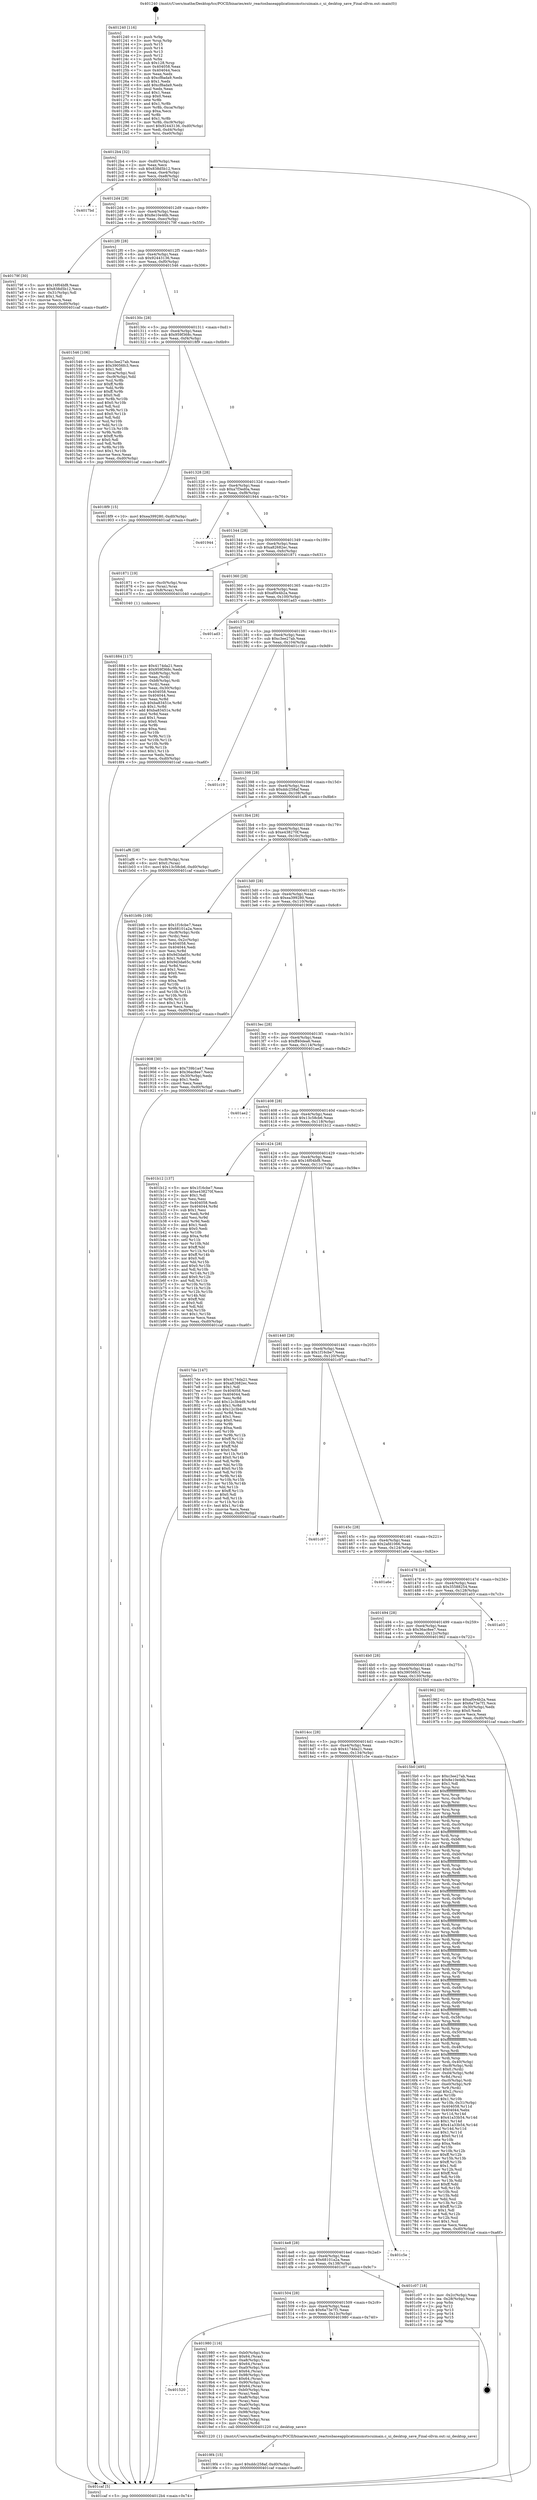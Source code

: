 digraph "0x401240" {
  label = "0x401240 (/mnt/c/Users/mathe/Desktop/tcc/POCII/binaries/extr_reactosbaseapplicationsmstscuimain.c_ui_desktop_save_Final-ollvm.out::main(0))"
  labelloc = "t"
  node[shape=record]

  Entry [label="",width=0.3,height=0.3,shape=circle,fillcolor=black,style=filled]
  "0x4012b4" [label="{
     0x4012b4 [32]\l
     | [instrs]\l
     &nbsp;&nbsp;0x4012b4 \<+6\>: mov -0xd0(%rbp),%eax\l
     &nbsp;&nbsp;0x4012ba \<+2\>: mov %eax,%ecx\l
     &nbsp;&nbsp;0x4012bc \<+6\>: sub $0x838d5b12,%ecx\l
     &nbsp;&nbsp;0x4012c2 \<+6\>: mov %eax,-0xe4(%rbp)\l
     &nbsp;&nbsp;0x4012c8 \<+6\>: mov %ecx,-0xe8(%rbp)\l
     &nbsp;&nbsp;0x4012ce \<+6\>: je 00000000004017bd \<main+0x57d\>\l
  }"]
  "0x4017bd" [label="{
     0x4017bd\l
  }", style=dashed]
  "0x4012d4" [label="{
     0x4012d4 [28]\l
     | [instrs]\l
     &nbsp;&nbsp;0x4012d4 \<+5\>: jmp 00000000004012d9 \<main+0x99\>\l
     &nbsp;&nbsp;0x4012d9 \<+6\>: mov -0xe4(%rbp),%eax\l
     &nbsp;&nbsp;0x4012df \<+5\>: sub $0x8e10e46b,%eax\l
     &nbsp;&nbsp;0x4012e4 \<+6\>: mov %eax,-0xec(%rbp)\l
     &nbsp;&nbsp;0x4012ea \<+6\>: je 000000000040179f \<main+0x55f\>\l
  }"]
  Exit [label="",width=0.3,height=0.3,shape=circle,fillcolor=black,style=filled,peripheries=2]
  "0x40179f" [label="{
     0x40179f [30]\l
     | [instrs]\l
     &nbsp;&nbsp;0x40179f \<+5\>: mov $0x16f04bf8,%eax\l
     &nbsp;&nbsp;0x4017a4 \<+5\>: mov $0x838d5b12,%ecx\l
     &nbsp;&nbsp;0x4017a9 \<+3\>: mov -0x31(%rbp),%dl\l
     &nbsp;&nbsp;0x4017ac \<+3\>: test $0x1,%dl\l
     &nbsp;&nbsp;0x4017af \<+3\>: cmovne %ecx,%eax\l
     &nbsp;&nbsp;0x4017b2 \<+6\>: mov %eax,-0xd0(%rbp)\l
     &nbsp;&nbsp;0x4017b8 \<+5\>: jmp 0000000000401caf \<main+0xa6f\>\l
  }"]
  "0x4012f0" [label="{
     0x4012f0 [28]\l
     | [instrs]\l
     &nbsp;&nbsp;0x4012f0 \<+5\>: jmp 00000000004012f5 \<main+0xb5\>\l
     &nbsp;&nbsp;0x4012f5 \<+6\>: mov -0xe4(%rbp),%eax\l
     &nbsp;&nbsp;0x4012fb \<+5\>: sub $0x92443136,%eax\l
     &nbsp;&nbsp;0x401300 \<+6\>: mov %eax,-0xf0(%rbp)\l
     &nbsp;&nbsp;0x401306 \<+6\>: je 0000000000401546 \<main+0x306\>\l
  }"]
  "0x4019f4" [label="{
     0x4019f4 [15]\l
     | [instrs]\l
     &nbsp;&nbsp;0x4019f4 \<+10\>: movl $0xddc258af,-0xd0(%rbp)\l
     &nbsp;&nbsp;0x4019fe \<+5\>: jmp 0000000000401caf \<main+0xa6f\>\l
  }"]
  "0x401546" [label="{
     0x401546 [106]\l
     | [instrs]\l
     &nbsp;&nbsp;0x401546 \<+5\>: mov $0xc3ee27ab,%eax\l
     &nbsp;&nbsp;0x40154b \<+5\>: mov $0x39056fc3,%ecx\l
     &nbsp;&nbsp;0x401550 \<+2\>: mov $0x1,%dl\l
     &nbsp;&nbsp;0x401552 \<+7\>: mov -0xca(%rbp),%sil\l
     &nbsp;&nbsp;0x401559 \<+7\>: mov -0xc9(%rbp),%dil\l
     &nbsp;&nbsp;0x401560 \<+3\>: mov %sil,%r8b\l
     &nbsp;&nbsp;0x401563 \<+4\>: xor $0xff,%r8b\l
     &nbsp;&nbsp;0x401567 \<+3\>: mov %dil,%r9b\l
     &nbsp;&nbsp;0x40156a \<+4\>: xor $0xff,%r9b\l
     &nbsp;&nbsp;0x40156e \<+3\>: xor $0x0,%dl\l
     &nbsp;&nbsp;0x401571 \<+3\>: mov %r8b,%r10b\l
     &nbsp;&nbsp;0x401574 \<+4\>: and $0x0,%r10b\l
     &nbsp;&nbsp;0x401578 \<+3\>: and %dl,%sil\l
     &nbsp;&nbsp;0x40157b \<+3\>: mov %r9b,%r11b\l
     &nbsp;&nbsp;0x40157e \<+4\>: and $0x0,%r11b\l
     &nbsp;&nbsp;0x401582 \<+3\>: and %dl,%dil\l
     &nbsp;&nbsp;0x401585 \<+3\>: or %sil,%r10b\l
     &nbsp;&nbsp;0x401588 \<+3\>: or %dil,%r11b\l
     &nbsp;&nbsp;0x40158b \<+3\>: xor %r11b,%r10b\l
     &nbsp;&nbsp;0x40158e \<+3\>: or %r9b,%r8b\l
     &nbsp;&nbsp;0x401591 \<+4\>: xor $0xff,%r8b\l
     &nbsp;&nbsp;0x401595 \<+3\>: or $0x0,%dl\l
     &nbsp;&nbsp;0x401598 \<+3\>: and %dl,%r8b\l
     &nbsp;&nbsp;0x40159b \<+3\>: or %r8b,%r10b\l
     &nbsp;&nbsp;0x40159e \<+4\>: test $0x1,%r10b\l
     &nbsp;&nbsp;0x4015a2 \<+3\>: cmovne %ecx,%eax\l
     &nbsp;&nbsp;0x4015a5 \<+6\>: mov %eax,-0xd0(%rbp)\l
     &nbsp;&nbsp;0x4015ab \<+5\>: jmp 0000000000401caf \<main+0xa6f\>\l
  }"]
  "0x40130c" [label="{
     0x40130c [28]\l
     | [instrs]\l
     &nbsp;&nbsp;0x40130c \<+5\>: jmp 0000000000401311 \<main+0xd1\>\l
     &nbsp;&nbsp;0x401311 \<+6\>: mov -0xe4(%rbp),%eax\l
     &nbsp;&nbsp;0x401317 \<+5\>: sub $0x959f368c,%eax\l
     &nbsp;&nbsp;0x40131c \<+6\>: mov %eax,-0xf4(%rbp)\l
     &nbsp;&nbsp;0x401322 \<+6\>: je 00000000004018f9 \<main+0x6b9\>\l
  }"]
  "0x401caf" [label="{
     0x401caf [5]\l
     | [instrs]\l
     &nbsp;&nbsp;0x401caf \<+5\>: jmp 00000000004012b4 \<main+0x74\>\l
  }"]
  "0x401240" [label="{
     0x401240 [116]\l
     | [instrs]\l
     &nbsp;&nbsp;0x401240 \<+1\>: push %rbp\l
     &nbsp;&nbsp;0x401241 \<+3\>: mov %rsp,%rbp\l
     &nbsp;&nbsp;0x401244 \<+2\>: push %r15\l
     &nbsp;&nbsp;0x401246 \<+2\>: push %r14\l
     &nbsp;&nbsp;0x401248 \<+2\>: push %r13\l
     &nbsp;&nbsp;0x40124a \<+2\>: push %r12\l
     &nbsp;&nbsp;0x40124c \<+1\>: push %rbx\l
     &nbsp;&nbsp;0x40124d \<+7\>: sub $0x128,%rsp\l
     &nbsp;&nbsp;0x401254 \<+7\>: mov 0x404058,%eax\l
     &nbsp;&nbsp;0x40125b \<+7\>: mov 0x404044,%ecx\l
     &nbsp;&nbsp;0x401262 \<+2\>: mov %eax,%edx\l
     &nbsp;&nbsp;0x401264 \<+6\>: sub $0xcf8ada9,%edx\l
     &nbsp;&nbsp;0x40126a \<+3\>: sub $0x1,%edx\l
     &nbsp;&nbsp;0x40126d \<+6\>: add $0xcf8ada9,%edx\l
     &nbsp;&nbsp;0x401273 \<+3\>: imul %edx,%eax\l
     &nbsp;&nbsp;0x401276 \<+3\>: and $0x1,%eax\l
     &nbsp;&nbsp;0x401279 \<+3\>: cmp $0x0,%eax\l
     &nbsp;&nbsp;0x40127c \<+4\>: sete %r8b\l
     &nbsp;&nbsp;0x401280 \<+4\>: and $0x1,%r8b\l
     &nbsp;&nbsp;0x401284 \<+7\>: mov %r8b,-0xca(%rbp)\l
     &nbsp;&nbsp;0x40128b \<+3\>: cmp $0xa,%ecx\l
     &nbsp;&nbsp;0x40128e \<+4\>: setl %r8b\l
     &nbsp;&nbsp;0x401292 \<+4\>: and $0x1,%r8b\l
     &nbsp;&nbsp;0x401296 \<+7\>: mov %r8b,-0xc9(%rbp)\l
     &nbsp;&nbsp;0x40129d \<+10\>: movl $0x92443136,-0xd0(%rbp)\l
     &nbsp;&nbsp;0x4012a7 \<+6\>: mov %edi,-0xd4(%rbp)\l
     &nbsp;&nbsp;0x4012ad \<+7\>: mov %rsi,-0xe0(%rbp)\l
  }"]
  "0x401520" [label="{
     0x401520\l
  }", style=dashed]
  "0x4018f9" [label="{
     0x4018f9 [15]\l
     | [instrs]\l
     &nbsp;&nbsp;0x4018f9 \<+10\>: movl $0xea399280,-0xd0(%rbp)\l
     &nbsp;&nbsp;0x401903 \<+5\>: jmp 0000000000401caf \<main+0xa6f\>\l
  }"]
  "0x401328" [label="{
     0x401328 [28]\l
     | [instrs]\l
     &nbsp;&nbsp;0x401328 \<+5\>: jmp 000000000040132d \<main+0xed\>\l
     &nbsp;&nbsp;0x40132d \<+6\>: mov -0xe4(%rbp),%eax\l
     &nbsp;&nbsp;0x401333 \<+5\>: sub $0xa7f3ed0a,%eax\l
     &nbsp;&nbsp;0x401338 \<+6\>: mov %eax,-0xf8(%rbp)\l
     &nbsp;&nbsp;0x40133e \<+6\>: je 0000000000401944 \<main+0x704\>\l
  }"]
  "0x401980" [label="{
     0x401980 [116]\l
     | [instrs]\l
     &nbsp;&nbsp;0x401980 \<+7\>: mov -0xb0(%rbp),%rax\l
     &nbsp;&nbsp;0x401987 \<+6\>: movl $0x64,(%rax)\l
     &nbsp;&nbsp;0x40198d \<+7\>: mov -0xa8(%rbp),%rax\l
     &nbsp;&nbsp;0x401994 \<+6\>: movl $0x64,(%rax)\l
     &nbsp;&nbsp;0x40199a \<+7\>: mov -0xa0(%rbp),%rax\l
     &nbsp;&nbsp;0x4019a1 \<+6\>: movl $0x64,(%rax)\l
     &nbsp;&nbsp;0x4019a7 \<+7\>: mov -0x98(%rbp),%rax\l
     &nbsp;&nbsp;0x4019ae \<+6\>: movl $0x64,(%rax)\l
     &nbsp;&nbsp;0x4019b4 \<+7\>: mov -0x90(%rbp),%rax\l
     &nbsp;&nbsp;0x4019bb \<+6\>: movl $0x64,(%rax)\l
     &nbsp;&nbsp;0x4019c1 \<+7\>: mov -0xb0(%rbp),%rax\l
     &nbsp;&nbsp;0x4019c8 \<+2\>: mov (%rax),%edi\l
     &nbsp;&nbsp;0x4019ca \<+7\>: mov -0xa8(%rbp),%rax\l
     &nbsp;&nbsp;0x4019d1 \<+2\>: mov (%rax),%esi\l
     &nbsp;&nbsp;0x4019d3 \<+7\>: mov -0xa0(%rbp),%rax\l
     &nbsp;&nbsp;0x4019da \<+2\>: mov (%rax),%edx\l
     &nbsp;&nbsp;0x4019dc \<+7\>: mov -0x98(%rbp),%rax\l
     &nbsp;&nbsp;0x4019e3 \<+2\>: mov (%rax),%ecx\l
     &nbsp;&nbsp;0x4019e5 \<+7\>: mov -0x90(%rbp),%rax\l
     &nbsp;&nbsp;0x4019ec \<+3\>: mov (%rax),%r8d\l
     &nbsp;&nbsp;0x4019ef \<+5\>: call 0000000000401220 \<ui_desktop_save\>\l
     | [calls]\l
     &nbsp;&nbsp;0x401220 \{1\} (/mnt/c/Users/mathe/Desktop/tcc/POCII/binaries/extr_reactosbaseapplicationsmstscuimain.c_ui_desktop_save_Final-ollvm.out::ui_desktop_save)\l
  }"]
  "0x401944" [label="{
     0x401944\l
  }", style=dashed]
  "0x401344" [label="{
     0x401344 [28]\l
     | [instrs]\l
     &nbsp;&nbsp;0x401344 \<+5\>: jmp 0000000000401349 \<main+0x109\>\l
     &nbsp;&nbsp;0x401349 \<+6\>: mov -0xe4(%rbp),%eax\l
     &nbsp;&nbsp;0x40134f \<+5\>: sub $0xa82682ec,%eax\l
     &nbsp;&nbsp;0x401354 \<+6\>: mov %eax,-0xfc(%rbp)\l
     &nbsp;&nbsp;0x40135a \<+6\>: je 0000000000401871 \<main+0x631\>\l
  }"]
  "0x401504" [label="{
     0x401504 [28]\l
     | [instrs]\l
     &nbsp;&nbsp;0x401504 \<+5\>: jmp 0000000000401509 \<main+0x2c9\>\l
     &nbsp;&nbsp;0x401509 \<+6\>: mov -0xe4(%rbp),%eax\l
     &nbsp;&nbsp;0x40150f \<+5\>: sub $0x6a73e7f1,%eax\l
     &nbsp;&nbsp;0x401514 \<+6\>: mov %eax,-0x13c(%rbp)\l
     &nbsp;&nbsp;0x40151a \<+6\>: je 0000000000401980 \<main+0x740\>\l
  }"]
  "0x401871" [label="{
     0x401871 [19]\l
     | [instrs]\l
     &nbsp;&nbsp;0x401871 \<+7\>: mov -0xc0(%rbp),%rax\l
     &nbsp;&nbsp;0x401878 \<+3\>: mov (%rax),%rax\l
     &nbsp;&nbsp;0x40187b \<+4\>: mov 0x8(%rax),%rdi\l
     &nbsp;&nbsp;0x40187f \<+5\>: call 0000000000401040 \<atoi@plt\>\l
     | [calls]\l
     &nbsp;&nbsp;0x401040 \{1\} (unknown)\l
  }"]
  "0x401360" [label="{
     0x401360 [28]\l
     | [instrs]\l
     &nbsp;&nbsp;0x401360 \<+5\>: jmp 0000000000401365 \<main+0x125\>\l
     &nbsp;&nbsp;0x401365 \<+6\>: mov -0xe4(%rbp),%eax\l
     &nbsp;&nbsp;0x40136b \<+5\>: sub $0xaf0e4b2a,%eax\l
     &nbsp;&nbsp;0x401370 \<+6\>: mov %eax,-0x100(%rbp)\l
     &nbsp;&nbsp;0x401376 \<+6\>: je 0000000000401ad3 \<main+0x893\>\l
  }"]
  "0x401c07" [label="{
     0x401c07 [18]\l
     | [instrs]\l
     &nbsp;&nbsp;0x401c07 \<+3\>: mov -0x2c(%rbp),%eax\l
     &nbsp;&nbsp;0x401c0a \<+4\>: lea -0x28(%rbp),%rsp\l
     &nbsp;&nbsp;0x401c0e \<+1\>: pop %rbx\l
     &nbsp;&nbsp;0x401c0f \<+2\>: pop %r12\l
     &nbsp;&nbsp;0x401c11 \<+2\>: pop %r13\l
     &nbsp;&nbsp;0x401c13 \<+2\>: pop %r14\l
     &nbsp;&nbsp;0x401c15 \<+2\>: pop %r15\l
     &nbsp;&nbsp;0x401c17 \<+1\>: pop %rbp\l
     &nbsp;&nbsp;0x401c18 \<+1\>: ret\l
  }"]
  "0x401ad3" [label="{
     0x401ad3\l
  }", style=dashed]
  "0x40137c" [label="{
     0x40137c [28]\l
     | [instrs]\l
     &nbsp;&nbsp;0x40137c \<+5\>: jmp 0000000000401381 \<main+0x141\>\l
     &nbsp;&nbsp;0x401381 \<+6\>: mov -0xe4(%rbp),%eax\l
     &nbsp;&nbsp;0x401387 \<+5\>: sub $0xc3ee27ab,%eax\l
     &nbsp;&nbsp;0x40138c \<+6\>: mov %eax,-0x104(%rbp)\l
     &nbsp;&nbsp;0x401392 \<+6\>: je 0000000000401c19 \<main+0x9d9\>\l
  }"]
  "0x4014e8" [label="{
     0x4014e8 [28]\l
     | [instrs]\l
     &nbsp;&nbsp;0x4014e8 \<+5\>: jmp 00000000004014ed \<main+0x2ad\>\l
     &nbsp;&nbsp;0x4014ed \<+6\>: mov -0xe4(%rbp),%eax\l
     &nbsp;&nbsp;0x4014f3 \<+5\>: sub $0x68101a2a,%eax\l
     &nbsp;&nbsp;0x4014f8 \<+6\>: mov %eax,-0x138(%rbp)\l
     &nbsp;&nbsp;0x4014fe \<+6\>: je 0000000000401c07 \<main+0x9c7\>\l
  }"]
  "0x401c19" [label="{
     0x401c19\l
  }", style=dashed]
  "0x401398" [label="{
     0x401398 [28]\l
     | [instrs]\l
     &nbsp;&nbsp;0x401398 \<+5\>: jmp 000000000040139d \<main+0x15d\>\l
     &nbsp;&nbsp;0x40139d \<+6\>: mov -0xe4(%rbp),%eax\l
     &nbsp;&nbsp;0x4013a3 \<+5\>: sub $0xddc258af,%eax\l
     &nbsp;&nbsp;0x4013a8 \<+6\>: mov %eax,-0x108(%rbp)\l
     &nbsp;&nbsp;0x4013ae \<+6\>: je 0000000000401af6 \<main+0x8b6\>\l
  }"]
  "0x401c5e" [label="{
     0x401c5e\l
  }", style=dashed]
  "0x401af6" [label="{
     0x401af6 [28]\l
     | [instrs]\l
     &nbsp;&nbsp;0x401af6 \<+7\>: mov -0xc8(%rbp),%rax\l
     &nbsp;&nbsp;0x401afd \<+6\>: movl $0x0,(%rax)\l
     &nbsp;&nbsp;0x401b03 \<+10\>: movl $0x13c58cb6,-0xd0(%rbp)\l
     &nbsp;&nbsp;0x401b0d \<+5\>: jmp 0000000000401caf \<main+0xa6f\>\l
  }"]
  "0x4013b4" [label="{
     0x4013b4 [28]\l
     | [instrs]\l
     &nbsp;&nbsp;0x4013b4 \<+5\>: jmp 00000000004013b9 \<main+0x179\>\l
     &nbsp;&nbsp;0x4013b9 \<+6\>: mov -0xe4(%rbp),%eax\l
     &nbsp;&nbsp;0x4013bf \<+5\>: sub $0xe438270f,%eax\l
     &nbsp;&nbsp;0x4013c4 \<+6\>: mov %eax,-0x10c(%rbp)\l
     &nbsp;&nbsp;0x4013ca \<+6\>: je 0000000000401b9b \<main+0x95b\>\l
  }"]
  "0x401884" [label="{
     0x401884 [117]\l
     | [instrs]\l
     &nbsp;&nbsp;0x401884 \<+5\>: mov $0x4174da21,%ecx\l
     &nbsp;&nbsp;0x401889 \<+5\>: mov $0x959f368c,%edx\l
     &nbsp;&nbsp;0x40188e \<+7\>: mov -0xb8(%rbp),%rdi\l
     &nbsp;&nbsp;0x401895 \<+2\>: mov %eax,(%rdi)\l
     &nbsp;&nbsp;0x401897 \<+7\>: mov -0xb8(%rbp),%rdi\l
     &nbsp;&nbsp;0x40189e \<+2\>: mov (%rdi),%eax\l
     &nbsp;&nbsp;0x4018a0 \<+3\>: mov %eax,-0x30(%rbp)\l
     &nbsp;&nbsp;0x4018a3 \<+7\>: mov 0x404058,%eax\l
     &nbsp;&nbsp;0x4018aa \<+7\>: mov 0x404044,%esi\l
     &nbsp;&nbsp;0x4018b1 \<+3\>: mov %eax,%r8d\l
     &nbsp;&nbsp;0x4018b4 \<+7\>: sub $0xba83451e,%r8d\l
     &nbsp;&nbsp;0x4018bb \<+4\>: sub $0x1,%r8d\l
     &nbsp;&nbsp;0x4018bf \<+7\>: add $0xba83451e,%r8d\l
     &nbsp;&nbsp;0x4018c6 \<+4\>: imul %r8d,%eax\l
     &nbsp;&nbsp;0x4018ca \<+3\>: and $0x1,%eax\l
     &nbsp;&nbsp;0x4018cd \<+3\>: cmp $0x0,%eax\l
     &nbsp;&nbsp;0x4018d0 \<+4\>: sete %r9b\l
     &nbsp;&nbsp;0x4018d4 \<+3\>: cmp $0xa,%esi\l
     &nbsp;&nbsp;0x4018d7 \<+4\>: setl %r10b\l
     &nbsp;&nbsp;0x4018db \<+3\>: mov %r9b,%r11b\l
     &nbsp;&nbsp;0x4018de \<+3\>: and %r10b,%r11b\l
     &nbsp;&nbsp;0x4018e1 \<+3\>: xor %r10b,%r9b\l
     &nbsp;&nbsp;0x4018e4 \<+3\>: or %r9b,%r11b\l
     &nbsp;&nbsp;0x4018e7 \<+4\>: test $0x1,%r11b\l
     &nbsp;&nbsp;0x4018eb \<+3\>: cmovne %edx,%ecx\l
     &nbsp;&nbsp;0x4018ee \<+6\>: mov %ecx,-0xd0(%rbp)\l
     &nbsp;&nbsp;0x4018f4 \<+5\>: jmp 0000000000401caf \<main+0xa6f\>\l
  }"]
  "0x401b9b" [label="{
     0x401b9b [108]\l
     | [instrs]\l
     &nbsp;&nbsp;0x401b9b \<+5\>: mov $0x1f16cbe7,%eax\l
     &nbsp;&nbsp;0x401ba0 \<+5\>: mov $0x68101a2a,%ecx\l
     &nbsp;&nbsp;0x401ba5 \<+7\>: mov -0xc8(%rbp),%rdx\l
     &nbsp;&nbsp;0x401bac \<+2\>: mov (%rdx),%esi\l
     &nbsp;&nbsp;0x401bae \<+3\>: mov %esi,-0x2c(%rbp)\l
     &nbsp;&nbsp;0x401bb1 \<+7\>: mov 0x404058,%esi\l
     &nbsp;&nbsp;0x401bb8 \<+7\>: mov 0x404044,%edi\l
     &nbsp;&nbsp;0x401bbf \<+3\>: mov %esi,%r8d\l
     &nbsp;&nbsp;0x401bc2 \<+7\>: sub $0x9d3da65c,%r8d\l
     &nbsp;&nbsp;0x401bc9 \<+4\>: sub $0x1,%r8d\l
     &nbsp;&nbsp;0x401bcd \<+7\>: add $0x9d3da65c,%r8d\l
     &nbsp;&nbsp;0x401bd4 \<+4\>: imul %r8d,%esi\l
     &nbsp;&nbsp;0x401bd8 \<+3\>: and $0x1,%esi\l
     &nbsp;&nbsp;0x401bdb \<+3\>: cmp $0x0,%esi\l
     &nbsp;&nbsp;0x401bde \<+4\>: sete %r9b\l
     &nbsp;&nbsp;0x401be2 \<+3\>: cmp $0xa,%edi\l
     &nbsp;&nbsp;0x401be5 \<+4\>: setl %r10b\l
     &nbsp;&nbsp;0x401be9 \<+3\>: mov %r9b,%r11b\l
     &nbsp;&nbsp;0x401bec \<+3\>: and %r10b,%r11b\l
     &nbsp;&nbsp;0x401bef \<+3\>: xor %r10b,%r9b\l
     &nbsp;&nbsp;0x401bf2 \<+3\>: or %r9b,%r11b\l
     &nbsp;&nbsp;0x401bf5 \<+4\>: test $0x1,%r11b\l
     &nbsp;&nbsp;0x401bf9 \<+3\>: cmovne %ecx,%eax\l
     &nbsp;&nbsp;0x401bfc \<+6\>: mov %eax,-0xd0(%rbp)\l
     &nbsp;&nbsp;0x401c02 \<+5\>: jmp 0000000000401caf \<main+0xa6f\>\l
  }"]
  "0x4013d0" [label="{
     0x4013d0 [28]\l
     | [instrs]\l
     &nbsp;&nbsp;0x4013d0 \<+5\>: jmp 00000000004013d5 \<main+0x195\>\l
     &nbsp;&nbsp;0x4013d5 \<+6\>: mov -0xe4(%rbp),%eax\l
     &nbsp;&nbsp;0x4013db \<+5\>: sub $0xea399280,%eax\l
     &nbsp;&nbsp;0x4013e0 \<+6\>: mov %eax,-0x110(%rbp)\l
     &nbsp;&nbsp;0x4013e6 \<+6\>: je 0000000000401908 \<main+0x6c8\>\l
  }"]
  "0x4014cc" [label="{
     0x4014cc [28]\l
     | [instrs]\l
     &nbsp;&nbsp;0x4014cc \<+5\>: jmp 00000000004014d1 \<main+0x291\>\l
     &nbsp;&nbsp;0x4014d1 \<+6\>: mov -0xe4(%rbp),%eax\l
     &nbsp;&nbsp;0x4014d7 \<+5\>: sub $0x4174da21,%eax\l
     &nbsp;&nbsp;0x4014dc \<+6\>: mov %eax,-0x134(%rbp)\l
     &nbsp;&nbsp;0x4014e2 \<+6\>: je 0000000000401c5e \<main+0xa1e\>\l
  }"]
  "0x401908" [label="{
     0x401908 [30]\l
     | [instrs]\l
     &nbsp;&nbsp;0x401908 \<+5\>: mov $0x739b1a47,%eax\l
     &nbsp;&nbsp;0x40190d \<+5\>: mov $0x36ac8ee7,%ecx\l
     &nbsp;&nbsp;0x401912 \<+3\>: mov -0x30(%rbp),%edx\l
     &nbsp;&nbsp;0x401915 \<+3\>: cmp $0x1,%edx\l
     &nbsp;&nbsp;0x401918 \<+3\>: cmovl %ecx,%eax\l
     &nbsp;&nbsp;0x40191b \<+6\>: mov %eax,-0xd0(%rbp)\l
     &nbsp;&nbsp;0x401921 \<+5\>: jmp 0000000000401caf \<main+0xa6f\>\l
  }"]
  "0x4013ec" [label="{
     0x4013ec [28]\l
     | [instrs]\l
     &nbsp;&nbsp;0x4013ec \<+5\>: jmp 00000000004013f1 \<main+0x1b1\>\l
     &nbsp;&nbsp;0x4013f1 \<+6\>: mov -0xe4(%rbp),%eax\l
     &nbsp;&nbsp;0x4013f7 \<+5\>: sub $0xff40dea6,%eax\l
     &nbsp;&nbsp;0x4013fc \<+6\>: mov %eax,-0x114(%rbp)\l
     &nbsp;&nbsp;0x401402 \<+6\>: je 0000000000401ae2 \<main+0x8a2\>\l
  }"]
  "0x4015b0" [label="{
     0x4015b0 [495]\l
     | [instrs]\l
     &nbsp;&nbsp;0x4015b0 \<+5\>: mov $0xc3ee27ab,%eax\l
     &nbsp;&nbsp;0x4015b5 \<+5\>: mov $0x8e10e46b,%ecx\l
     &nbsp;&nbsp;0x4015ba \<+2\>: mov $0x1,%dl\l
     &nbsp;&nbsp;0x4015bc \<+3\>: mov %rsp,%rsi\l
     &nbsp;&nbsp;0x4015bf \<+4\>: add $0xfffffffffffffff0,%rsi\l
     &nbsp;&nbsp;0x4015c3 \<+3\>: mov %rsi,%rsp\l
     &nbsp;&nbsp;0x4015c6 \<+7\>: mov %rsi,-0xc8(%rbp)\l
     &nbsp;&nbsp;0x4015cd \<+3\>: mov %rsp,%rsi\l
     &nbsp;&nbsp;0x4015d0 \<+4\>: add $0xfffffffffffffff0,%rsi\l
     &nbsp;&nbsp;0x4015d4 \<+3\>: mov %rsi,%rsp\l
     &nbsp;&nbsp;0x4015d7 \<+3\>: mov %rsp,%rdi\l
     &nbsp;&nbsp;0x4015da \<+4\>: add $0xfffffffffffffff0,%rdi\l
     &nbsp;&nbsp;0x4015de \<+3\>: mov %rdi,%rsp\l
     &nbsp;&nbsp;0x4015e1 \<+7\>: mov %rdi,-0xc0(%rbp)\l
     &nbsp;&nbsp;0x4015e8 \<+3\>: mov %rsp,%rdi\l
     &nbsp;&nbsp;0x4015eb \<+4\>: add $0xfffffffffffffff0,%rdi\l
     &nbsp;&nbsp;0x4015ef \<+3\>: mov %rdi,%rsp\l
     &nbsp;&nbsp;0x4015f2 \<+7\>: mov %rdi,-0xb8(%rbp)\l
     &nbsp;&nbsp;0x4015f9 \<+3\>: mov %rsp,%rdi\l
     &nbsp;&nbsp;0x4015fc \<+4\>: add $0xfffffffffffffff0,%rdi\l
     &nbsp;&nbsp;0x401600 \<+3\>: mov %rdi,%rsp\l
     &nbsp;&nbsp;0x401603 \<+7\>: mov %rdi,-0xb0(%rbp)\l
     &nbsp;&nbsp;0x40160a \<+3\>: mov %rsp,%rdi\l
     &nbsp;&nbsp;0x40160d \<+4\>: add $0xfffffffffffffff0,%rdi\l
     &nbsp;&nbsp;0x401611 \<+3\>: mov %rdi,%rsp\l
     &nbsp;&nbsp;0x401614 \<+7\>: mov %rdi,-0xa8(%rbp)\l
     &nbsp;&nbsp;0x40161b \<+3\>: mov %rsp,%rdi\l
     &nbsp;&nbsp;0x40161e \<+4\>: add $0xfffffffffffffff0,%rdi\l
     &nbsp;&nbsp;0x401622 \<+3\>: mov %rdi,%rsp\l
     &nbsp;&nbsp;0x401625 \<+7\>: mov %rdi,-0xa0(%rbp)\l
     &nbsp;&nbsp;0x40162c \<+3\>: mov %rsp,%rdi\l
     &nbsp;&nbsp;0x40162f \<+4\>: add $0xfffffffffffffff0,%rdi\l
     &nbsp;&nbsp;0x401633 \<+3\>: mov %rdi,%rsp\l
     &nbsp;&nbsp;0x401636 \<+7\>: mov %rdi,-0x98(%rbp)\l
     &nbsp;&nbsp;0x40163d \<+3\>: mov %rsp,%rdi\l
     &nbsp;&nbsp;0x401640 \<+4\>: add $0xfffffffffffffff0,%rdi\l
     &nbsp;&nbsp;0x401644 \<+3\>: mov %rdi,%rsp\l
     &nbsp;&nbsp;0x401647 \<+7\>: mov %rdi,-0x90(%rbp)\l
     &nbsp;&nbsp;0x40164e \<+3\>: mov %rsp,%rdi\l
     &nbsp;&nbsp;0x401651 \<+4\>: add $0xfffffffffffffff0,%rdi\l
     &nbsp;&nbsp;0x401655 \<+3\>: mov %rdi,%rsp\l
     &nbsp;&nbsp;0x401658 \<+7\>: mov %rdi,-0x88(%rbp)\l
     &nbsp;&nbsp;0x40165f \<+3\>: mov %rsp,%rdi\l
     &nbsp;&nbsp;0x401662 \<+4\>: add $0xfffffffffffffff0,%rdi\l
     &nbsp;&nbsp;0x401666 \<+3\>: mov %rdi,%rsp\l
     &nbsp;&nbsp;0x401669 \<+4\>: mov %rdi,-0x80(%rbp)\l
     &nbsp;&nbsp;0x40166d \<+3\>: mov %rsp,%rdi\l
     &nbsp;&nbsp;0x401670 \<+4\>: add $0xfffffffffffffff0,%rdi\l
     &nbsp;&nbsp;0x401674 \<+3\>: mov %rdi,%rsp\l
     &nbsp;&nbsp;0x401677 \<+4\>: mov %rdi,-0x78(%rbp)\l
     &nbsp;&nbsp;0x40167b \<+3\>: mov %rsp,%rdi\l
     &nbsp;&nbsp;0x40167e \<+4\>: add $0xfffffffffffffff0,%rdi\l
     &nbsp;&nbsp;0x401682 \<+3\>: mov %rdi,%rsp\l
     &nbsp;&nbsp;0x401685 \<+4\>: mov %rdi,-0x70(%rbp)\l
     &nbsp;&nbsp;0x401689 \<+3\>: mov %rsp,%rdi\l
     &nbsp;&nbsp;0x40168c \<+4\>: add $0xfffffffffffffff0,%rdi\l
     &nbsp;&nbsp;0x401690 \<+3\>: mov %rdi,%rsp\l
     &nbsp;&nbsp;0x401693 \<+4\>: mov %rdi,-0x68(%rbp)\l
     &nbsp;&nbsp;0x401697 \<+3\>: mov %rsp,%rdi\l
     &nbsp;&nbsp;0x40169a \<+4\>: add $0xfffffffffffffff0,%rdi\l
     &nbsp;&nbsp;0x40169e \<+3\>: mov %rdi,%rsp\l
     &nbsp;&nbsp;0x4016a1 \<+4\>: mov %rdi,-0x60(%rbp)\l
     &nbsp;&nbsp;0x4016a5 \<+3\>: mov %rsp,%rdi\l
     &nbsp;&nbsp;0x4016a8 \<+4\>: add $0xfffffffffffffff0,%rdi\l
     &nbsp;&nbsp;0x4016ac \<+3\>: mov %rdi,%rsp\l
     &nbsp;&nbsp;0x4016af \<+4\>: mov %rdi,-0x58(%rbp)\l
     &nbsp;&nbsp;0x4016b3 \<+3\>: mov %rsp,%rdi\l
     &nbsp;&nbsp;0x4016b6 \<+4\>: add $0xfffffffffffffff0,%rdi\l
     &nbsp;&nbsp;0x4016ba \<+3\>: mov %rdi,%rsp\l
     &nbsp;&nbsp;0x4016bd \<+4\>: mov %rdi,-0x50(%rbp)\l
     &nbsp;&nbsp;0x4016c1 \<+3\>: mov %rsp,%rdi\l
     &nbsp;&nbsp;0x4016c4 \<+4\>: add $0xfffffffffffffff0,%rdi\l
     &nbsp;&nbsp;0x4016c8 \<+3\>: mov %rdi,%rsp\l
     &nbsp;&nbsp;0x4016cb \<+4\>: mov %rdi,-0x48(%rbp)\l
     &nbsp;&nbsp;0x4016cf \<+3\>: mov %rsp,%rdi\l
     &nbsp;&nbsp;0x4016d2 \<+4\>: add $0xfffffffffffffff0,%rdi\l
     &nbsp;&nbsp;0x4016d6 \<+3\>: mov %rdi,%rsp\l
     &nbsp;&nbsp;0x4016d9 \<+4\>: mov %rdi,-0x40(%rbp)\l
     &nbsp;&nbsp;0x4016dd \<+7\>: mov -0xc8(%rbp),%rdi\l
     &nbsp;&nbsp;0x4016e4 \<+6\>: movl $0x0,(%rdi)\l
     &nbsp;&nbsp;0x4016ea \<+7\>: mov -0xd4(%rbp),%r8d\l
     &nbsp;&nbsp;0x4016f1 \<+3\>: mov %r8d,(%rsi)\l
     &nbsp;&nbsp;0x4016f4 \<+7\>: mov -0xc0(%rbp),%rdi\l
     &nbsp;&nbsp;0x4016fb \<+7\>: mov -0xe0(%rbp),%r9\l
     &nbsp;&nbsp;0x401702 \<+3\>: mov %r9,(%rdi)\l
     &nbsp;&nbsp;0x401705 \<+3\>: cmpl $0x2,(%rsi)\l
     &nbsp;&nbsp;0x401708 \<+4\>: setne %r10b\l
     &nbsp;&nbsp;0x40170c \<+4\>: and $0x1,%r10b\l
     &nbsp;&nbsp;0x401710 \<+4\>: mov %r10b,-0x31(%rbp)\l
     &nbsp;&nbsp;0x401714 \<+8\>: mov 0x404058,%r11d\l
     &nbsp;&nbsp;0x40171c \<+7\>: mov 0x404044,%ebx\l
     &nbsp;&nbsp;0x401723 \<+3\>: mov %r11d,%r14d\l
     &nbsp;&nbsp;0x401726 \<+7\>: sub $0x41a33b54,%r14d\l
     &nbsp;&nbsp;0x40172d \<+4\>: sub $0x1,%r14d\l
     &nbsp;&nbsp;0x401731 \<+7\>: add $0x41a33b54,%r14d\l
     &nbsp;&nbsp;0x401738 \<+4\>: imul %r14d,%r11d\l
     &nbsp;&nbsp;0x40173c \<+4\>: and $0x1,%r11d\l
     &nbsp;&nbsp;0x401740 \<+4\>: cmp $0x0,%r11d\l
     &nbsp;&nbsp;0x401744 \<+4\>: sete %r10b\l
     &nbsp;&nbsp;0x401748 \<+3\>: cmp $0xa,%ebx\l
     &nbsp;&nbsp;0x40174b \<+4\>: setl %r15b\l
     &nbsp;&nbsp;0x40174f \<+3\>: mov %r10b,%r12b\l
     &nbsp;&nbsp;0x401752 \<+4\>: xor $0xff,%r12b\l
     &nbsp;&nbsp;0x401756 \<+3\>: mov %r15b,%r13b\l
     &nbsp;&nbsp;0x401759 \<+4\>: xor $0xff,%r13b\l
     &nbsp;&nbsp;0x40175d \<+3\>: xor $0x1,%dl\l
     &nbsp;&nbsp;0x401760 \<+3\>: mov %r12b,%sil\l
     &nbsp;&nbsp;0x401763 \<+4\>: and $0xff,%sil\l
     &nbsp;&nbsp;0x401767 \<+3\>: and %dl,%r10b\l
     &nbsp;&nbsp;0x40176a \<+3\>: mov %r13b,%dil\l
     &nbsp;&nbsp;0x40176d \<+4\>: and $0xff,%dil\l
     &nbsp;&nbsp;0x401771 \<+3\>: and %dl,%r15b\l
     &nbsp;&nbsp;0x401774 \<+3\>: or %r10b,%sil\l
     &nbsp;&nbsp;0x401777 \<+3\>: or %r15b,%dil\l
     &nbsp;&nbsp;0x40177a \<+3\>: xor %dil,%sil\l
     &nbsp;&nbsp;0x40177d \<+3\>: or %r13b,%r12b\l
     &nbsp;&nbsp;0x401780 \<+4\>: xor $0xff,%r12b\l
     &nbsp;&nbsp;0x401784 \<+3\>: or $0x1,%dl\l
     &nbsp;&nbsp;0x401787 \<+3\>: and %dl,%r12b\l
     &nbsp;&nbsp;0x40178a \<+3\>: or %r12b,%sil\l
     &nbsp;&nbsp;0x40178d \<+4\>: test $0x1,%sil\l
     &nbsp;&nbsp;0x401791 \<+3\>: cmovne %ecx,%eax\l
     &nbsp;&nbsp;0x401794 \<+6\>: mov %eax,-0xd0(%rbp)\l
     &nbsp;&nbsp;0x40179a \<+5\>: jmp 0000000000401caf \<main+0xa6f\>\l
  }"]
  "0x401ae2" [label="{
     0x401ae2\l
  }", style=dashed]
  "0x401408" [label="{
     0x401408 [28]\l
     | [instrs]\l
     &nbsp;&nbsp;0x401408 \<+5\>: jmp 000000000040140d \<main+0x1cd\>\l
     &nbsp;&nbsp;0x40140d \<+6\>: mov -0xe4(%rbp),%eax\l
     &nbsp;&nbsp;0x401413 \<+5\>: sub $0x13c58cb6,%eax\l
     &nbsp;&nbsp;0x401418 \<+6\>: mov %eax,-0x118(%rbp)\l
     &nbsp;&nbsp;0x40141e \<+6\>: je 0000000000401b12 \<main+0x8d2\>\l
  }"]
  "0x4014b0" [label="{
     0x4014b0 [28]\l
     | [instrs]\l
     &nbsp;&nbsp;0x4014b0 \<+5\>: jmp 00000000004014b5 \<main+0x275\>\l
     &nbsp;&nbsp;0x4014b5 \<+6\>: mov -0xe4(%rbp),%eax\l
     &nbsp;&nbsp;0x4014bb \<+5\>: sub $0x39056fc3,%eax\l
     &nbsp;&nbsp;0x4014c0 \<+6\>: mov %eax,-0x130(%rbp)\l
     &nbsp;&nbsp;0x4014c6 \<+6\>: je 00000000004015b0 \<main+0x370\>\l
  }"]
  "0x401b12" [label="{
     0x401b12 [137]\l
     | [instrs]\l
     &nbsp;&nbsp;0x401b12 \<+5\>: mov $0x1f16cbe7,%eax\l
     &nbsp;&nbsp;0x401b17 \<+5\>: mov $0xe438270f,%ecx\l
     &nbsp;&nbsp;0x401b1c \<+2\>: mov $0x1,%dl\l
     &nbsp;&nbsp;0x401b1e \<+2\>: xor %esi,%esi\l
     &nbsp;&nbsp;0x401b20 \<+7\>: mov 0x404058,%edi\l
     &nbsp;&nbsp;0x401b27 \<+8\>: mov 0x404044,%r8d\l
     &nbsp;&nbsp;0x401b2f \<+3\>: sub $0x1,%esi\l
     &nbsp;&nbsp;0x401b32 \<+3\>: mov %edi,%r9d\l
     &nbsp;&nbsp;0x401b35 \<+3\>: add %esi,%r9d\l
     &nbsp;&nbsp;0x401b38 \<+4\>: imul %r9d,%edi\l
     &nbsp;&nbsp;0x401b3c \<+3\>: and $0x1,%edi\l
     &nbsp;&nbsp;0x401b3f \<+3\>: cmp $0x0,%edi\l
     &nbsp;&nbsp;0x401b42 \<+4\>: sete %r10b\l
     &nbsp;&nbsp;0x401b46 \<+4\>: cmp $0xa,%r8d\l
     &nbsp;&nbsp;0x401b4a \<+4\>: setl %r11b\l
     &nbsp;&nbsp;0x401b4e \<+3\>: mov %r10b,%bl\l
     &nbsp;&nbsp;0x401b51 \<+3\>: xor $0xff,%bl\l
     &nbsp;&nbsp;0x401b54 \<+3\>: mov %r11b,%r14b\l
     &nbsp;&nbsp;0x401b57 \<+4\>: xor $0xff,%r14b\l
     &nbsp;&nbsp;0x401b5b \<+3\>: xor $0x0,%dl\l
     &nbsp;&nbsp;0x401b5e \<+3\>: mov %bl,%r15b\l
     &nbsp;&nbsp;0x401b61 \<+4\>: and $0x0,%r15b\l
     &nbsp;&nbsp;0x401b65 \<+3\>: and %dl,%r10b\l
     &nbsp;&nbsp;0x401b68 \<+3\>: mov %r14b,%r12b\l
     &nbsp;&nbsp;0x401b6b \<+4\>: and $0x0,%r12b\l
     &nbsp;&nbsp;0x401b6f \<+3\>: and %dl,%r11b\l
     &nbsp;&nbsp;0x401b72 \<+3\>: or %r10b,%r15b\l
     &nbsp;&nbsp;0x401b75 \<+3\>: or %r11b,%r12b\l
     &nbsp;&nbsp;0x401b78 \<+3\>: xor %r12b,%r15b\l
     &nbsp;&nbsp;0x401b7b \<+3\>: or %r14b,%bl\l
     &nbsp;&nbsp;0x401b7e \<+3\>: xor $0xff,%bl\l
     &nbsp;&nbsp;0x401b81 \<+3\>: or $0x0,%dl\l
     &nbsp;&nbsp;0x401b84 \<+2\>: and %dl,%bl\l
     &nbsp;&nbsp;0x401b86 \<+3\>: or %bl,%r15b\l
     &nbsp;&nbsp;0x401b89 \<+4\>: test $0x1,%r15b\l
     &nbsp;&nbsp;0x401b8d \<+3\>: cmovne %ecx,%eax\l
     &nbsp;&nbsp;0x401b90 \<+6\>: mov %eax,-0xd0(%rbp)\l
     &nbsp;&nbsp;0x401b96 \<+5\>: jmp 0000000000401caf \<main+0xa6f\>\l
  }"]
  "0x401424" [label="{
     0x401424 [28]\l
     | [instrs]\l
     &nbsp;&nbsp;0x401424 \<+5\>: jmp 0000000000401429 \<main+0x1e9\>\l
     &nbsp;&nbsp;0x401429 \<+6\>: mov -0xe4(%rbp),%eax\l
     &nbsp;&nbsp;0x40142f \<+5\>: sub $0x16f04bf8,%eax\l
     &nbsp;&nbsp;0x401434 \<+6\>: mov %eax,-0x11c(%rbp)\l
     &nbsp;&nbsp;0x40143a \<+6\>: je 00000000004017de \<main+0x59e\>\l
  }"]
  "0x401962" [label="{
     0x401962 [30]\l
     | [instrs]\l
     &nbsp;&nbsp;0x401962 \<+5\>: mov $0xaf0e4b2a,%eax\l
     &nbsp;&nbsp;0x401967 \<+5\>: mov $0x6a73e7f1,%ecx\l
     &nbsp;&nbsp;0x40196c \<+3\>: mov -0x30(%rbp),%edx\l
     &nbsp;&nbsp;0x40196f \<+3\>: cmp $0x0,%edx\l
     &nbsp;&nbsp;0x401972 \<+3\>: cmove %ecx,%eax\l
     &nbsp;&nbsp;0x401975 \<+6\>: mov %eax,-0xd0(%rbp)\l
     &nbsp;&nbsp;0x40197b \<+5\>: jmp 0000000000401caf \<main+0xa6f\>\l
  }"]
  "0x4017de" [label="{
     0x4017de [147]\l
     | [instrs]\l
     &nbsp;&nbsp;0x4017de \<+5\>: mov $0x4174da21,%eax\l
     &nbsp;&nbsp;0x4017e3 \<+5\>: mov $0xa82682ec,%ecx\l
     &nbsp;&nbsp;0x4017e8 \<+2\>: mov $0x1,%dl\l
     &nbsp;&nbsp;0x4017ea \<+7\>: mov 0x404058,%esi\l
     &nbsp;&nbsp;0x4017f1 \<+7\>: mov 0x404044,%edi\l
     &nbsp;&nbsp;0x4017f8 \<+3\>: mov %esi,%r8d\l
     &nbsp;&nbsp;0x4017fb \<+7\>: add $0x12c3b4d9,%r8d\l
     &nbsp;&nbsp;0x401802 \<+4\>: sub $0x1,%r8d\l
     &nbsp;&nbsp;0x401806 \<+7\>: sub $0x12c3b4d9,%r8d\l
     &nbsp;&nbsp;0x40180d \<+4\>: imul %r8d,%esi\l
     &nbsp;&nbsp;0x401811 \<+3\>: and $0x1,%esi\l
     &nbsp;&nbsp;0x401814 \<+3\>: cmp $0x0,%esi\l
     &nbsp;&nbsp;0x401817 \<+4\>: sete %r9b\l
     &nbsp;&nbsp;0x40181b \<+3\>: cmp $0xa,%edi\l
     &nbsp;&nbsp;0x40181e \<+4\>: setl %r10b\l
     &nbsp;&nbsp;0x401822 \<+3\>: mov %r9b,%r11b\l
     &nbsp;&nbsp;0x401825 \<+4\>: xor $0xff,%r11b\l
     &nbsp;&nbsp;0x401829 \<+3\>: mov %r10b,%bl\l
     &nbsp;&nbsp;0x40182c \<+3\>: xor $0xff,%bl\l
     &nbsp;&nbsp;0x40182f \<+3\>: xor $0x0,%dl\l
     &nbsp;&nbsp;0x401832 \<+3\>: mov %r11b,%r14b\l
     &nbsp;&nbsp;0x401835 \<+4\>: and $0x0,%r14b\l
     &nbsp;&nbsp;0x401839 \<+3\>: and %dl,%r9b\l
     &nbsp;&nbsp;0x40183c \<+3\>: mov %bl,%r15b\l
     &nbsp;&nbsp;0x40183f \<+4\>: and $0x0,%r15b\l
     &nbsp;&nbsp;0x401843 \<+3\>: and %dl,%r10b\l
     &nbsp;&nbsp;0x401846 \<+3\>: or %r9b,%r14b\l
     &nbsp;&nbsp;0x401849 \<+3\>: or %r10b,%r15b\l
     &nbsp;&nbsp;0x40184c \<+3\>: xor %r15b,%r14b\l
     &nbsp;&nbsp;0x40184f \<+3\>: or %bl,%r11b\l
     &nbsp;&nbsp;0x401852 \<+4\>: xor $0xff,%r11b\l
     &nbsp;&nbsp;0x401856 \<+3\>: or $0x0,%dl\l
     &nbsp;&nbsp;0x401859 \<+3\>: and %dl,%r11b\l
     &nbsp;&nbsp;0x40185c \<+3\>: or %r11b,%r14b\l
     &nbsp;&nbsp;0x40185f \<+4\>: test $0x1,%r14b\l
     &nbsp;&nbsp;0x401863 \<+3\>: cmovne %ecx,%eax\l
     &nbsp;&nbsp;0x401866 \<+6\>: mov %eax,-0xd0(%rbp)\l
     &nbsp;&nbsp;0x40186c \<+5\>: jmp 0000000000401caf \<main+0xa6f\>\l
  }"]
  "0x401440" [label="{
     0x401440 [28]\l
     | [instrs]\l
     &nbsp;&nbsp;0x401440 \<+5\>: jmp 0000000000401445 \<main+0x205\>\l
     &nbsp;&nbsp;0x401445 \<+6\>: mov -0xe4(%rbp),%eax\l
     &nbsp;&nbsp;0x40144b \<+5\>: sub $0x1f16cbe7,%eax\l
     &nbsp;&nbsp;0x401450 \<+6\>: mov %eax,-0x120(%rbp)\l
     &nbsp;&nbsp;0x401456 \<+6\>: je 0000000000401c97 \<main+0xa57\>\l
  }"]
  "0x401494" [label="{
     0x401494 [28]\l
     | [instrs]\l
     &nbsp;&nbsp;0x401494 \<+5\>: jmp 0000000000401499 \<main+0x259\>\l
     &nbsp;&nbsp;0x401499 \<+6\>: mov -0xe4(%rbp),%eax\l
     &nbsp;&nbsp;0x40149f \<+5\>: sub $0x36ac8ee7,%eax\l
     &nbsp;&nbsp;0x4014a4 \<+6\>: mov %eax,-0x12c(%rbp)\l
     &nbsp;&nbsp;0x4014aa \<+6\>: je 0000000000401962 \<main+0x722\>\l
  }"]
  "0x401c97" [label="{
     0x401c97\l
  }", style=dashed]
  "0x40145c" [label="{
     0x40145c [28]\l
     | [instrs]\l
     &nbsp;&nbsp;0x40145c \<+5\>: jmp 0000000000401461 \<main+0x221\>\l
     &nbsp;&nbsp;0x401461 \<+6\>: mov -0xe4(%rbp),%eax\l
     &nbsp;&nbsp;0x401467 \<+5\>: sub $0x2afd1066,%eax\l
     &nbsp;&nbsp;0x40146c \<+6\>: mov %eax,-0x124(%rbp)\l
     &nbsp;&nbsp;0x401472 \<+6\>: je 0000000000401a6e \<main+0x82e\>\l
  }"]
  "0x401a03" [label="{
     0x401a03\l
  }", style=dashed]
  "0x401a6e" [label="{
     0x401a6e\l
  }", style=dashed]
  "0x401478" [label="{
     0x401478 [28]\l
     | [instrs]\l
     &nbsp;&nbsp;0x401478 \<+5\>: jmp 000000000040147d \<main+0x23d\>\l
     &nbsp;&nbsp;0x40147d \<+6\>: mov -0xe4(%rbp),%eax\l
     &nbsp;&nbsp;0x401483 \<+5\>: sub $0x35588254,%eax\l
     &nbsp;&nbsp;0x401488 \<+6\>: mov %eax,-0x128(%rbp)\l
     &nbsp;&nbsp;0x40148e \<+6\>: je 0000000000401a03 \<main+0x7c3\>\l
  }"]
  Entry -> "0x401240" [label=" 1"]
  "0x4012b4" -> "0x4017bd" [label=" 0"]
  "0x4012b4" -> "0x4012d4" [label=" 13"]
  "0x401c07" -> Exit [label=" 1"]
  "0x4012d4" -> "0x40179f" [label=" 1"]
  "0x4012d4" -> "0x4012f0" [label=" 12"]
  "0x401b9b" -> "0x401caf" [label=" 1"]
  "0x4012f0" -> "0x401546" [label=" 1"]
  "0x4012f0" -> "0x40130c" [label=" 11"]
  "0x401546" -> "0x401caf" [label=" 1"]
  "0x401240" -> "0x4012b4" [label=" 1"]
  "0x401caf" -> "0x4012b4" [label=" 12"]
  "0x401b12" -> "0x401caf" [label=" 1"]
  "0x40130c" -> "0x4018f9" [label=" 1"]
  "0x40130c" -> "0x401328" [label=" 10"]
  "0x401af6" -> "0x401caf" [label=" 1"]
  "0x401328" -> "0x401944" [label=" 0"]
  "0x401328" -> "0x401344" [label=" 10"]
  "0x4019f4" -> "0x401caf" [label=" 1"]
  "0x401344" -> "0x401871" [label=" 1"]
  "0x401344" -> "0x401360" [label=" 9"]
  "0x401504" -> "0x401520" [label=" 0"]
  "0x401360" -> "0x401ad3" [label=" 0"]
  "0x401360" -> "0x40137c" [label=" 9"]
  "0x401504" -> "0x401980" [label=" 1"]
  "0x40137c" -> "0x401c19" [label=" 0"]
  "0x40137c" -> "0x401398" [label=" 9"]
  "0x4014e8" -> "0x401504" [label=" 1"]
  "0x401398" -> "0x401af6" [label=" 1"]
  "0x401398" -> "0x4013b4" [label=" 8"]
  "0x4014e8" -> "0x401c07" [label=" 1"]
  "0x4013b4" -> "0x401b9b" [label=" 1"]
  "0x4013b4" -> "0x4013d0" [label=" 7"]
  "0x4014cc" -> "0x4014e8" [label=" 2"]
  "0x4013d0" -> "0x401908" [label=" 1"]
  "0x4013d0" -> "0x4013ec" [label=" 6"]
  "0x401962" -> "0x401caf" [label=" 1"]
  "0x4013ec" -> "0x401ae2" [label=" 0"]
  "0x4013ec" -> "0x401408" [label=" 6"]
  "0x401908" -> "0x401caf" [label=" 1"]
  "0x401408" -> "0x401b12" [label=" 1"]
  "0x401408" -> "0x401424" [label=" 5"]
  "0x401884" -> "0x401caf" [label=" 1"]
  "0x401424" -> "0x4017de" [label=" 1"]
  "0x401424" -> "0x401440" [label=" 4"]
  "0x401871" -> "0x401884" [label=" 1"]
  "0x401440" -> "0x401c97" [label=" 0"]
  "0x401440" -> "0x40145c" [label=" 4"]
  "0x40179f" -> "0x401caf" [label=" 1"]
  "0x40145c" -> "0x401a6e" [label=" 0"]
  "0x40145c" -> "0x401478" [label=" 4"]
  "0x4015b0" -> "0x401caf" [label=" 1"]
  "0x401478" -> "0x401a03" [label=" 0"]
  "0x401478" -> "0x401494" [label=" 4"]
  "0x4017de" -> "0x401caf" [label=" 1"]
  "0x401494" -> "0x401962" [label=" 1"]
  "0x401494" -> "0x4014b0" [label=" 3"]
  "0x4018f9" -> "0x401caf" [label=" 1"]
  "0x4014b0" -> "0x4015b0" [label=" 1"]
  "0x4014b0" -> "0x4014cc" [label=" 2"]
  "0x401980" -> "0x4019f4" [label=" 1"]
  "0x4014cc" -> "0x401c5e" [label=" 0"]
}
